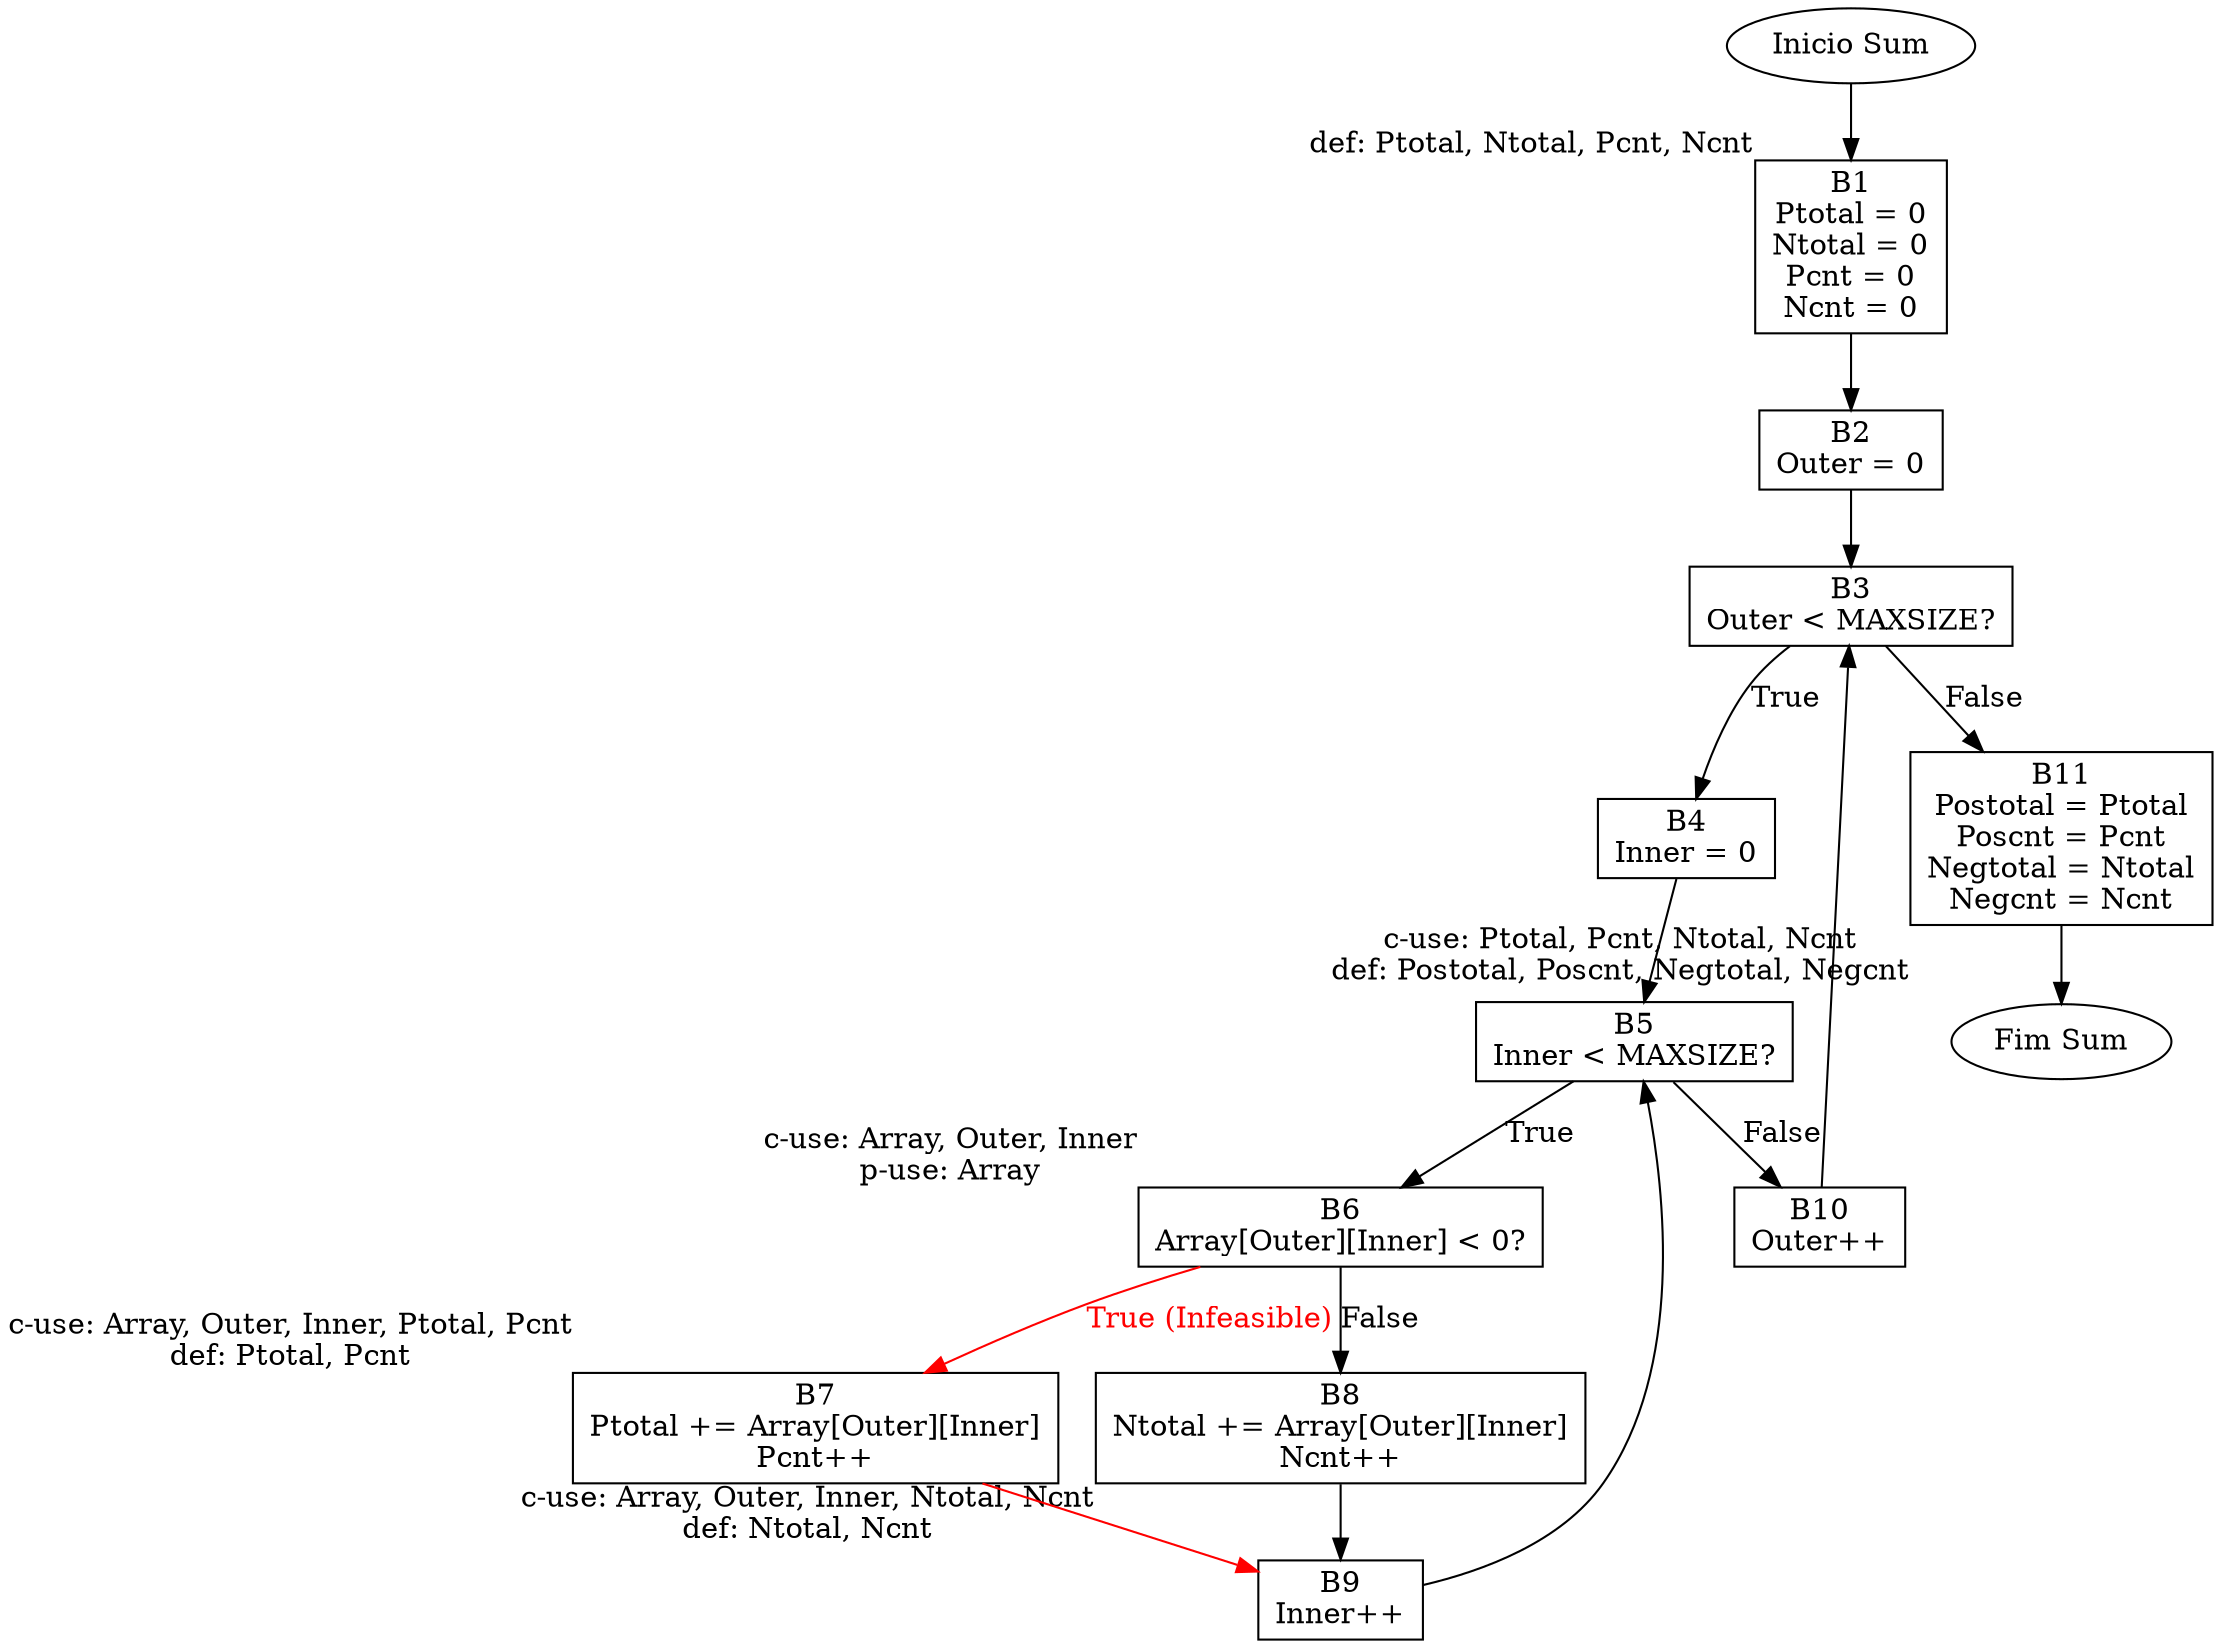 digraph Sum {
    rankdir=TB;
    node [shape=box];

    // Nos do CDFG
    start [label="Inicio Sum", shape=ellipse];
    end [label="Fim Sum", shape=ellipse];
    node1 [label="B1\nPtotal = 0\nNtotal = 0\nPcnt = 0\nNcnt = 0"];
    node2 [label="B2\nOuter = 0"];
    node3 [label="B3\nOuter < MAXSIZE?"];
    node4 [label="B4\nInner = 0"];
    node5 [label="B5\nInner < MAXSIZE?"];
    node6 [label="B6\nArray[Outer][Inner] < 0?"];
    node7 [label="B7\nPtotal += Array[Outer][Inner]\nPcnt++"];
    node8 [label="B8\nNtotal += Array[Outer][Inner]\nNcnt++"];
    node9 [label="B9\nInner++"];
    node10 [label="B10\nOuter++"];
    node11 [label="B11\nPostotal = Ptotal\nPoscnt = Pcnt\nNegtotal = Ntotal\nNegcnt = Ncnt"];

    // Arestas de controle
    start -> node1;
    node1 -> node2;
    node2 -> node3;
    node3 -> node4 [label="True"];
    node3 -> node11 [label="False"];
    node4 -> node5;
    node5 -> node6 [label="True"];
    node5 -> node10 [label="False"];
    node6 -> node7 [label="True (Infeasible)", color="red", fontcolor="red"];
    node6 -> node8 [label="False"];
    node7 -> node9 [color="red"];
    node8 -> node9;
    node9 -> node5;
    node10 -> node3;
    node11 -> end;

    // Fluxo de dados (definicoes e usos)
    node1 [xlabel="def: Ptotal, Ntotal, Pcnt, Ncnt"];
    node6 [xlabel="c-use: Array, Outer, Inner\np-use: Array"];
    node7 [xlabel="c-use: Array, Outer, Inner, Ptotal, Pcnt\ndef: Ptotal, Pcnt"];
    node8 [xlabel="c-use: Array, Outer, Inner, Ntotal, Ncnt\ndef: Ntotal, Ncnt"];
    node11 [xlabel="c-use: Ptotal, Pcnt, Ntotal, Ncnt\ndef: Postotal, Poscnt, Negtotal, Negcnt"];
}